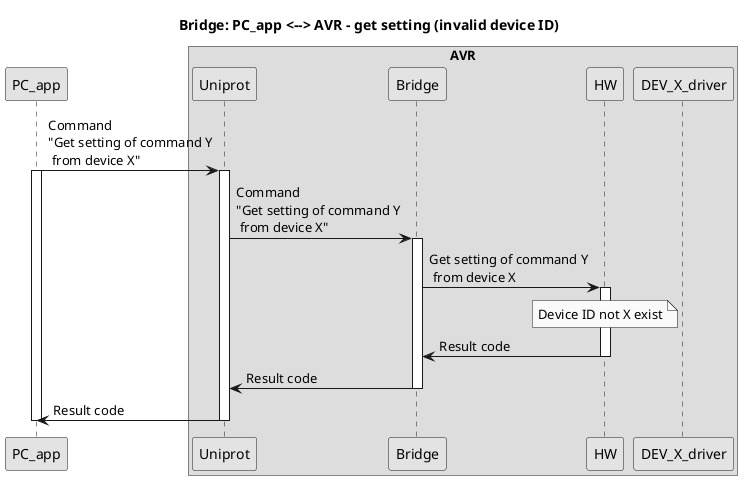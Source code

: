 @startuml

skinparam monochrome true

 title Bridge: PC_app <--> AVR - get setting (invalid device ID)

participant PC_app 
box "AVR"
    participant Uniprot
    participant Bridge
    participant HW
    participant DEV_X_driver
end box




PC_app -> Uniprot: Command\n"Get setting of command Y\n from device X"
activate PC_app

activate Uniprot
Uniprot -> Bridge: Command\n"Get setting of command Y\n from device X"
activate Bridge

Bridge -> HW: Get setting of command Y\n from device X
activate HW
note over HW: Device ID not X exist


HW -> Bridge: Result code
deactivate HW
Bridge -> Uniprot: Result code
deactivate Bridge

Uniprot -> PC_app: Result code
deactivate Uniprot

deactivate PC_app
@enduml